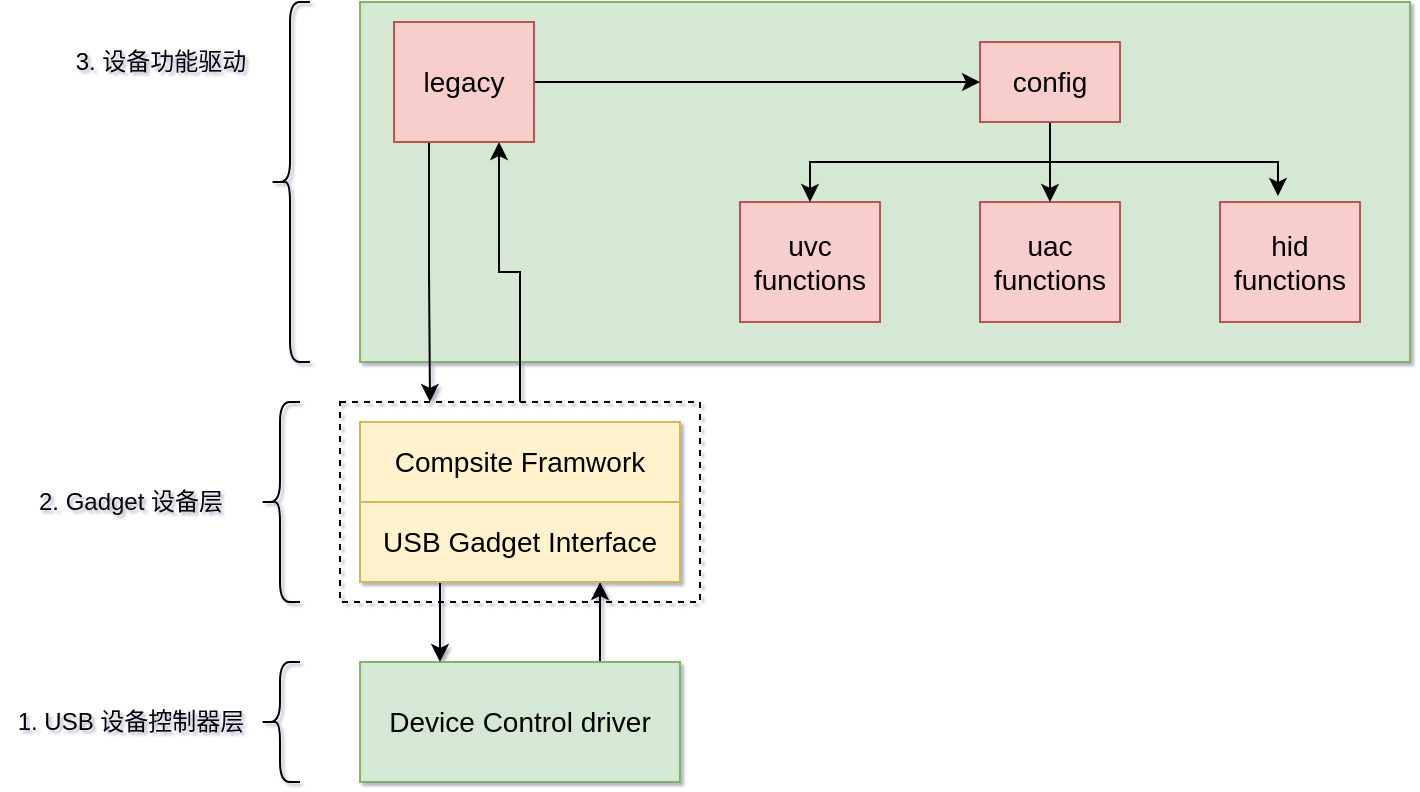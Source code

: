 <mxfile version="14.6.1" type="github">
  <diagram id="XuPZVXMPF0Wgs9ThkzH2" name="第 1 页">
    <mxGraphModel dx="868" dy="394" grid="0" gridSize="10" guides="1" tooltips="1" connect="1" arrows="1" fold="1" page="1" pageScale="1" pageWidth="1169" pageHeight="827" background="#ffffff" math="0" shadow="1">
      <root>
        <mxCell id="0" />
        <mxCell id="1" parent="0" />
        <mxCell id="hvpfxD74B7z-zombw1iz-32" value="" style="rounded=0;whiteSpace=wrap;html=1;fillColor=#d5e8d4;strokeColor=#82b366;" vertex="1" parent="1">
          <mxGeometry x="610" y="60" width="525" height="180" as="geometry" />
        </mxCell>
        <mxCell id="hvpfxD74B7z-zombw1iz-43" style="edgeStyle=orthogonalEdgeStyle;rounded=0;orthogonalLoop=1;jettySize=auto;html=1;exitX=0.5;exitY=0;exitDx=0;exitDy=0;entryX=0.75;entryY=1;entryDx=0;entryDy=0;" edge="1" parent="1" source="hvpfxD74B7z-zombw1iz-2" target="hvpfxD74B7z-zombw1iz-17">
          <mxGeometry relative="1" as="geometry" />
        </mxCell>
        <mxCell id="hvpfxD74B7z-zombw1iz-2" value="" style="rounded=0;whiteSpace=wrap;html=1;fillColor=none;dashed=1;" vertex="1" parent="1">
          <mxGeometry x="600" y="260" width="180" height="100" as="geometry" />
        </mxCell>
        <mxCell id="hvpfxD74B7z-zombw1iz-4" value="&lt;font style=&quot;font-size: 14px&quot;&gt;Compsite Framwork&lt;br&gt;&lt;/font&gt;" style="rounded=0;whiteSpace=wrap;html=1;fillColor=#fff2cc;strokeColor=#d6b656;" vertex="1" parent="1">
          <mxGeometry x="610" y="270" width="160" height="40" as="geometry" />
        </mxCell>
        <mxCell id="hvpfxD74B7z-zombw1iz-5" style="edgeStyle=orthogonalEdgeStyle;rounded=0;orthogonalLoop=1;jettySize=auto;html=1;exitX=0.75;exitY=0;exitDx=0;exitDy=0;entryX=0.75;entryY=1;entryDx=0;entryDy=0;" edge="1" parent="1" source="hvpfxD74B7z-zombw1iz-6" target="hvpfxD74B7z-zombw1iz-8">
          <mxGeometry relative="1" as="geometry" />
        </mxCell>
        <mxCell id="hvpfxD74B7z-zombw1iz-6" value="&lt;font style=&quot;font-size: 14px&quot;&gt;Device Control driver&lt;br&gt;&lt;/font&gt;" style="rounded=0;whiteSpace=wrap;html=1;fillColor=#d5e8d4;strokeColor=#82b366;" vertex="1" parent="1">
          <mxGeometry x="610" y="390" width="160" height="60" as="geometry" />
        </mxCell>
        <mxCell id="hvpfxD74B7z-zombw1iz-7" style="edgeStyle=orthogonalEdgeStyle;rounded=0;orthogonalLoop=1;jettySize=auto;html=1;exitX=0.25;exitY=1;exitDx=0;exitDy=0;entryX=0.25;entryY=0;entryDx=0;entryDy=0;" edge="1" parent="1" source="hvpfxD74B7z-zombw1iz-8" target="hvpfxD74B7z-zombw1iz-6">
          <mxGeometry relative="1" as="geometry" />
        </mxCell>
        <mxCell id="hvpfxD74B7z-zombw1iz-8" value="&lt;font style=&quot;font-size: 14px&quot;&gt;USB Gadget Interface&lt;br&gt;&lt;/font&gt;" style="rounded=0;whiteSpace=wrap;html=1;fillColor=#fff2cc;strokeColor=#d6b656;" vertex="1" parent="1">
          <mxGeometry x="610" y="310" width="160" height="40" as="geometry" />
        </mxCell>
        <mxCell id="hvpfxD74B7z-zombw1iz-9" value="" style="shape=curlyBracket;whiteSpace=wrap;html=1;rounded=1;fillColor=none;" vertex="1" parent="1">
          <mxGeometry x="560" y="260" width="20" height="100" as="geometry" />
        </mxCell>
        <mxCell id="hvpfxD74B7z-zombw1iz-10" value="" style="shape=curlyBracket;whiteSpace=wrap;html=1;rounded=1;fillColor=none;" vertex="1" parent="1">
          <mxGeometry x="560" y="390" width="20" height="60" as="geometry" />
        </mxCell>
        <mxCell id="hvpfxD74B7z-zombw1iz-11" value="" style="shape=curlyBracket;whiteSpace=wrap;html=1;rounded=1;fillColor=none;" vertex="1" parent="1">
          <mxGeometry x="565" y="60" width="20" height="180" as="geometry" />
        </mxCell>
        <mxCell id="hvpfxD74B7z-zombw1iz-13" value="2. Gadget 设备层" style="text;html=1;align=center;verticalAlign=middle;resizable=0;points=[];autosize=1;strokeColor=none;" vertex="1" parent="1">
          <mxGeometry x="440" y="300" width="110" height="20" as="geometry" />
        </mxCell>
        <mxCell id="hvpfxD74B7z-zombw1iz-14" value="3. 设备功能驱动" style="text;html=1;align=center;verticalAlign=middle;resizable=0;points=[];autosize=1;strokeColor=none;" vertex="1" parent="1">
          <mxGeometry x="460" y="80" width="100" height="20" as="geometry" />
        </mxCell>
        <mxCell id="hvpfxD74B7z-zombw1iz-18" value="&lt;font style=&quot;font-size: 14px&quot;&gt;hid&lt;br&gt;functions&lt;br&gt;&lt;/font&gt;" style="rounded=0;whiteSpace=wrap;html=1;fillColor=#f8cecc;strokeColor=#b85450;" vertex="1" parent="1">
          <mxGeometry x="1040" y="160" width="70" height="60" as="geometry" />
        </mxCell>
        <mxCell id="hvpfxD74B7z-zombw1iz-25" value="&lt;font style=&quot;font-size: 14px&quot;&gt;uac&lt;br&gt;functions&lt;br&gt;&lt;/font&gt;" style="rounded=0;whiteSpace=wrap;html=1;fillColor=#f8cecc;strokeColor=#b85450;" vertex="1" parent="1">
          <mxGeometry x="920" y="160" width="70" height="60" as="geometry" />
        </mxCell>
        <mxCell id="hvpfxD74B7z-zombw1iz-26" value="&lt;font style=&quot;font-size: 14px&quot;&gt;uvc&lt;br&gt;functions&lt;br&gt;&lt;/font&gt;" style="rounded=0;whiteSpace=wrap;html=1;fillColor=#f8cecc;strokeColor=#b85450;" vertex="1" parent="1">
          <mxGeometry x="800" y="160" width="70" height="60" as="geometry" />
        </mxCell>
        <mxCell id="hvpfxD74B7z-zombw1iz-29" style="edgeStyle=orthogonalEdgeStyle;rounded=0;orthogonalLoop=1;jettySize=auto;html=1;exitX=0.5;exitY=1;exitDx=0;exitDy=0;entryX=0.5;entryY=0;entryDx=0;entryDy=0;" edge="1" parent="1" source="hvpfxD74B7z-zombw1iz-27" target="hvpfxD74B7z-zombw1iz-26">
          <mxGeometry relative="1" as="geometry" />
        </mxCell>
        <mxCell id="hvpfxD74B7z-zombw1iz-30" style="edgeStyle=orthogonalEdgeStyle;rounded=0;orthogonalLoop=1;jettySize=auto;html=1;exitX=0.5;exitY=1;exitDx=0;exitDy=0;entryX=0.5;entryY=0;entryDx=0;entryDy=0;" edge="1" parent="1" source="hvpfxD74B7z-zombw1iz-27" target="hvpfxD74B7z-zombw1iz-25">
          <mxGeometry relative="1" as="geometry" />
        </mxCell>
        <mxCell id="hvpfxD74B7z-zombw1iz-31" style="edgeStyle=orthogonalEdgeStyle;rounded=0;orthogonalLoop=1;jettySize=auto;html=1;exitX=0.5;exitY=1;exitDx=0;exitDy=0;entryX=0.414;entryY=-0.05;entryDx=0;entryDy=0;entryPerimeter=0;" edge="1" parent="1" source="hvpfxD74B7z-zombw1iz-27" target="hvpfxD74B7z-zombw1iz-18">
          <mxGeometry relative="1" as="geometry" />
        </mxCell>
        <mxCell id="hvpfxD74B7z-zombw1iz-27" value="&lt;font style=&quot;font-size: 14px&quot;&gt;config&lt;br&gt;&lt;/font&gt;" style="rounded=0;whiteSpace=wrap;html=1;fillColor=#f8cecc;strokeColor=#b85450;" vertex="1" parent="1">
          <mxGeometry x="920" y="80" width="70" height="40" as="geometry" />
        </mxCell>
        <mxCell id="hvpfxD74B7z-zombw1iz-28" style="edgeStyle=orthogonalEdgeStyle;rounded=0;orthogonalLoop=1;jettySize=auto;html=1;exitX=1;exitY=0.5;exitDx=0;exitDy=0;entryX=0;entryY=0.5;entryDx=0;entryDy=0;" edge="1" parent="1" source="hvpfxD74B7z-zombw1iz-17" target="hvpfxD74B7z-zombw1iz-27">
          <mxGeometry relative="1" as="geometry" />
        </mxCell>
        <mxCell id="hvpfxD74B7z-zombw1iz-41" style="edgeStyle=orthogonalEdgeStyle;rounded=0;orthogonalLoop=1;jettySize=auto;html=1;exitX=0.25;exitY=1;exitDx=0;exitDy=0;entryX=0.25;entryY=0;entryDx=0;entryDy=0;" edge="1" parent="1" source="hvpfxD74B7z-zombw1iz-17" target="hvpfxD74B7z-zombw1iz-2">
          <mxGeometry relative="1" as="geometry" />
        </mxCell>
        <mxCell id="hvpfxD74B7z-zombw1iz-17" value="&lt;font style=&quot;font-size: 14px&quot;&gt;legacy&lt;br&gt;&lt;/font&gt;" style="rounded=0;whiteSpace=wrap;html=1;fillColor=#f8cecc;strokeColor=#b85450;" vertex="1" parent="1">
          <mxGeometry x="627" y="70" width="70" height="60" as="geometry" />
        </mxCell>
        <mxCell id="hvpfxD74B7z-zombw1iz-44" value="1. USB 设备控制器层" style="text;html=1;align=center;verticalAlign=middle;resizable=0;points=[];autosize=1;strokeColor=none;" vertex="1" parent="1">
          <mxGeometry x="430" y="410" width="130" height="20" as="geometry" />
        </mxCell>
      </root>
    </mxGraphModel>
  </diagram>
</mxfile>
